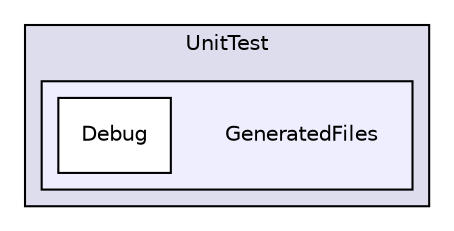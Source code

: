 digraph "C:/Projekte/RemoteRepros/RemoteHiddenHelper/UnitTest/GeneratedFiles" {
  compound=true
  node [ fontsize="10", fontname="Helvetica"];
  edge [ labelfontsize="10", labelfontname="Helvetica"];
  subgraph clusterdir_a9729cc3cf336159544460298e1486e7 {
    graph [ bgcolor="#ddddee", pencolor="black", label="UnitTest" fontname="Helvetica", fontsize="10", URL="dir_a9729cc3cf336159544460298e1486e7.html"]
  subgraph clusterdir_f980a55262e82b9cae9c3ef21ffd997b {
    graph [ bgcolor="#eeeeff", pencolor="black", label="" URL="dir_f980a55262e82b9cae9c3ef21ffd997b.html"];
    dir_f980a55262e82b9cae9c3ef21ffd997b [shape=plaintext label="GeneratedFiles"];
    dir_8a18b9321f370a6c2aa8ede3321ce725 [shape=box label="Debug" color="black" fillcolor="white" style="filled" URL="dir_8a18b9321f370a6c2aa8ede3321ce725.html"];
  }
  }
}
